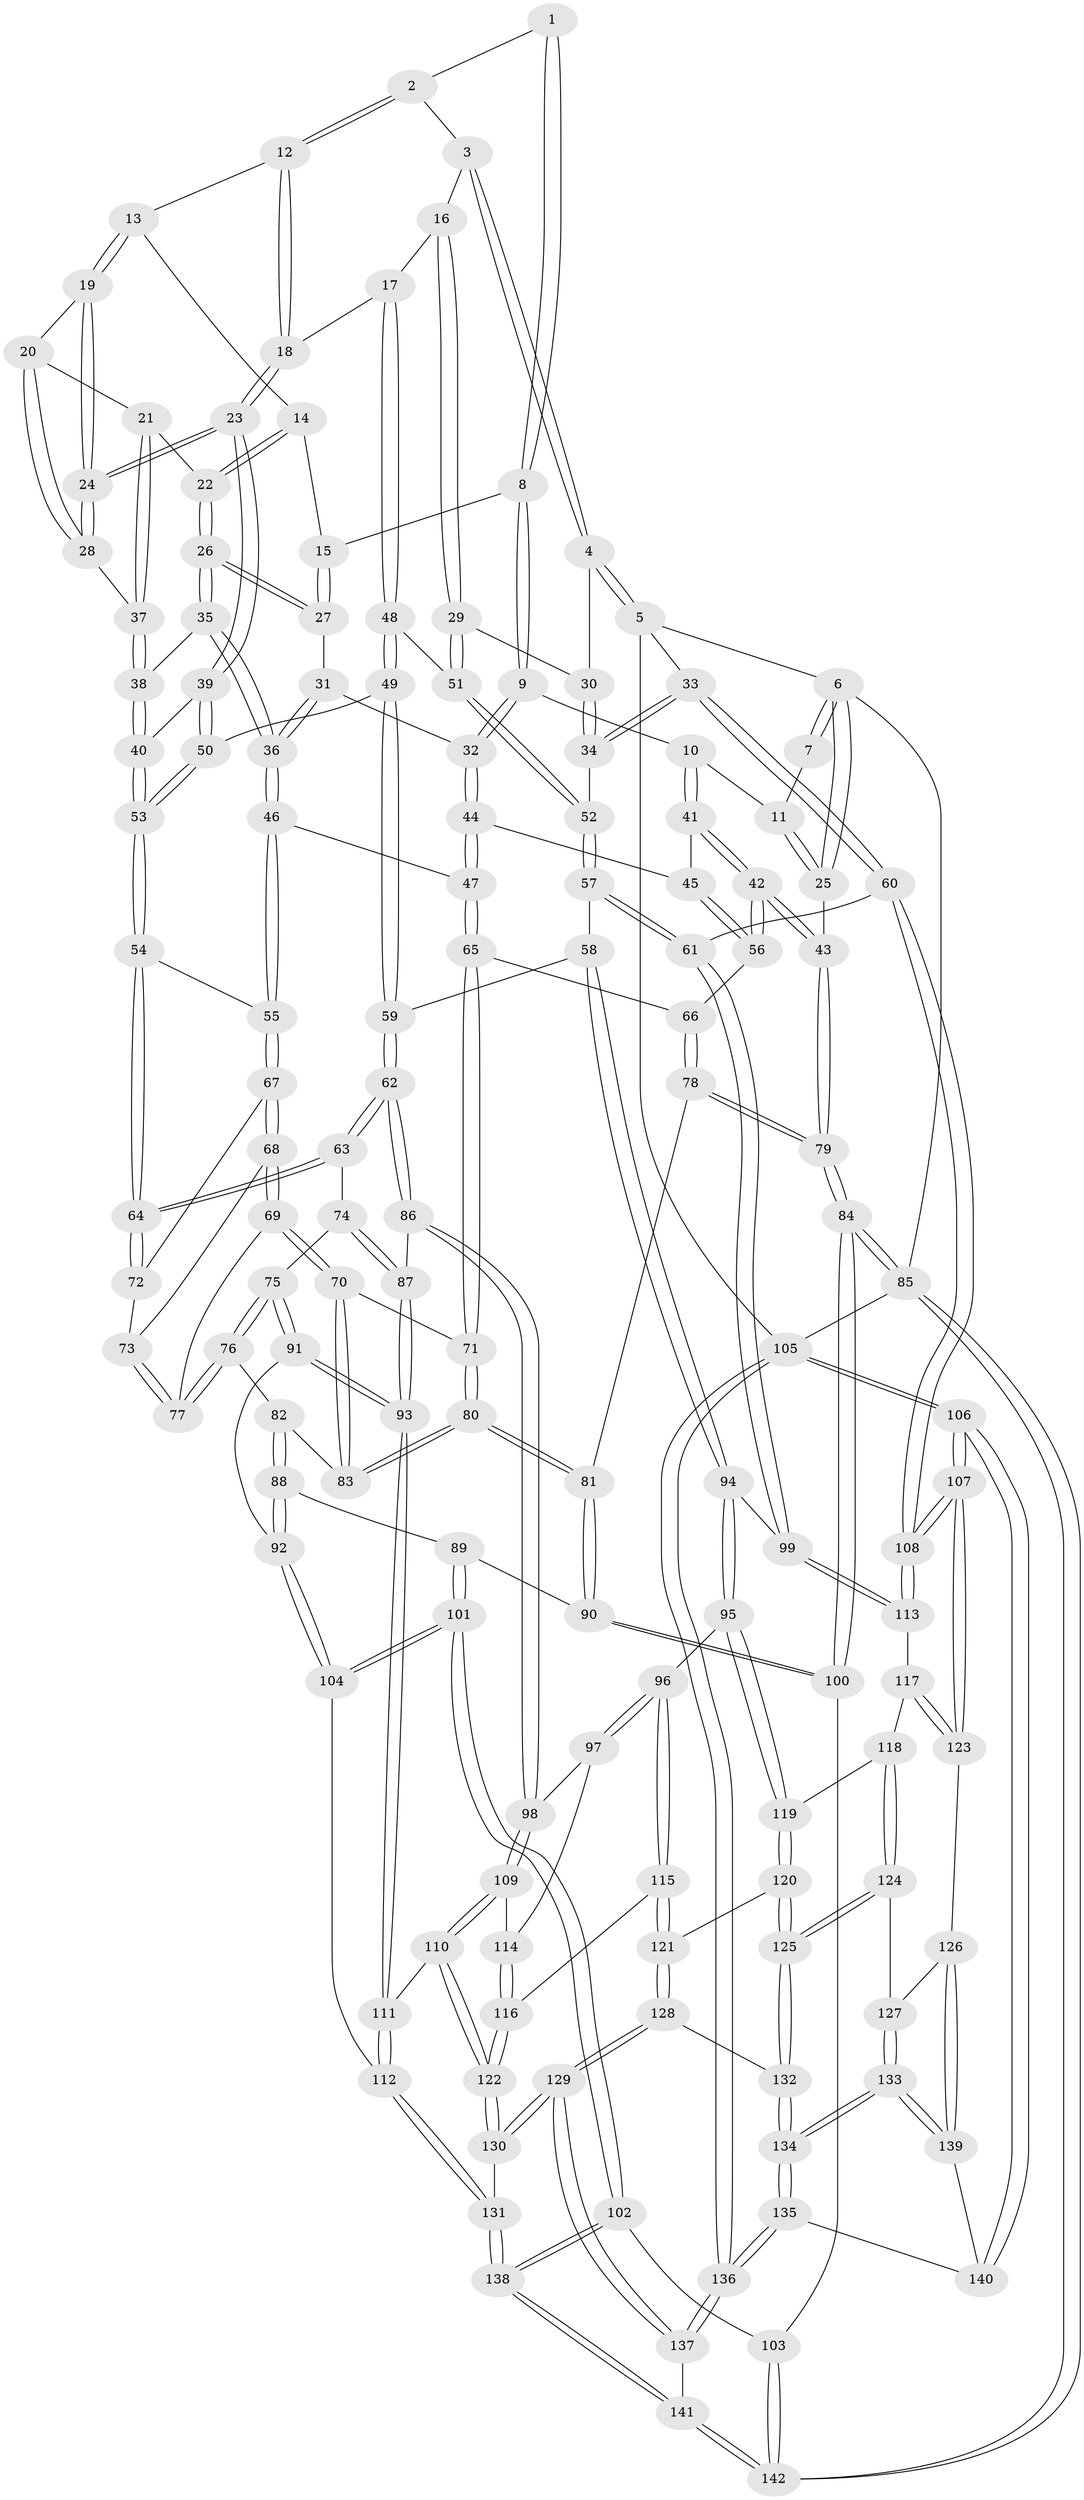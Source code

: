 // Generated by graph-tools (version 1.1) at 2025/51/03/09/25 03:51:08]
// undirected, 142 vertices, 352 edges
graph export_dot {
graph [start="1"]
  node [color=gray90,style=filled];
  1 [pos="+0.1949132901830756+0"];
  2 [pos="+0.5921948015846892+0"];
  3 [pos="+0.6708051790673915+0"];
  4 [pos="+1+0"];
  5 [pos="+1+0"];
  6 [pos="+0+0"];
  7 [pos="+0+0"];
  8 [pos="+0.21386253241612443+0"];
  9 [pos="+0.20289123963286002+0.040077643416461764"];
  10 [pos="+0.19624340406922258+0.05272578911386166"];
  11 [pos="+0.023499516195273514+0.1029096348552713"];
  12 [pos="+0.5470909902962668+0"];
  13 [pos="+0.4794942003938015+0.06559230363929242"];
  14 [pos="+0.4688070557153837+0.07174672349999904"];
  15 [pos="+0.4019759114201645+0.09299817570827698"];
  16 [pos="+0.6833887785008005+0.09468110126265253"];
  17 [pos="+0.6504625000509693+0.15650783399269258"];
  18 [pos="+0.5883226428150918+0.1529756523115275"];
  19 [pos="+0.49603375507699804+0.1029526018012111"];
  20 [pos="+0.4923356626366607+0.13457362504470033"];
  21 [pos="+0.4829702979399219+0.17560057100759466"];
  22 [pos="+0.4530030940147221+0.1782750678065922"];
  23 [pos="+0.5644936300919913+0.1698479493991987"];
  24 [pos="+0.5608002201601253+0.16924743433429315"];
  25 [pos="+0+0.23703665317707487"];
  26 [pos="+0.44485301081540607+0.18293089752827016"];
  27 [pos="+0.3961839311023099+0.14913935172643744"];
  28 [pos="+0.5274337213015295+0.17929912207057588"];
  29 [pos="+0.7985352078859927+0.1620271316199802"];
  30 [pos="+0.8687809683006138+0.08200897997507707"];
  31 [pos="+0.3824094560211582+0.16073399305090447"];
  32 [pos="+0.3321769734247653+0.1750296665627106"];
  33 [pos="+1+0.3876068978799131"];
  34 [pos="+0.938848028697959+0.2515316590914233"];
  35 [pos="+0.43544821493332325+0.24589167536235615"];
  36 [pos="+0.39932853501792537+0.26192791316480396"];
  37 [pos="+0.507169398095247+0.1869220337482109"];
  38 [pos="+0.49401992983699083+0.2618403185379225"];
  39 [pos="+0.5679386987667896+0.21390414002319413"];
  40 [pos="+0.5140274925119027+0.2786865070408044"];
  41 [pos="+0.16818419197625833+0.1763032586866561"];
  42 [pos="+0+0.2593528570728479"];
  43 [pos="+0+0.2555214170584471"];
  44 [pos="+0.32100114959310155+0.30658091371908086"];
  45 [pos="+0.17977362649598463+0.21066109707074632"];
  46 [pos="+0.33490931023191395+0.31318996830467327"];
  47 [pos="+0.3244374502481045+0.3114884278670708"];
  48 [pos="+0.6903841246194736+0.23809190619453321"];
  49 [pos="+0.6633801959034521+0.27985619945465345"];
  50 [pos="+0.6587396101894404+0.28003715294779763"];
  51 [pos="+0.7831498377915486+0.21614109653991828"];
  52 [pos="+0.8151796126883437+0.2540996899287268"];
  53 [pos="+0.5337308664261624+0.3286161113097618"];
  54 [pos="+0.5311292715522515+0.3364893148977728"];
  55 [pos="+0.3558455408697042+0.332381786972779"];
  56 [pos="+0.1161463644072186+0.35036375594364505"];
  57 [pos="+0.804435994925837+0.4609487765606768"];
  58 [pos="+0.7528972891043094+0.4786077769628056"];
  59 [pos="+0.7433605275547+0.4784277205288997"];
  60 [pos="+1+0.41565675686351633"];
  61 [pos="+0.9900530294032177+0.468598706287147"];
  62 [pos="+0.7066563927721378+0.49433402018126654"];
  63 [pos="+0.5629163630014425+0.45555586236506995"];
  64 [pos="+0.5372633234498453+0.42562188246489785"];
  65 [pos="+0.2543533399019909+0.3920013713516963"];
  66 [pos="+0.14109869291403696+0.400021123033215"];
  67 [pos="+0.3714100293218594+0.3604844602860792"];
  68 [pos="+0.3523550354922098+0.47692135062032986"];
  69 [pos="+0.34771832601458946+0.4839667448708155"];
  70 [pos="+0.3441407728887145+0.48679866828300966"];
  71 [pos="+0.27141285704207985+0.4424029560676374"];
  72 [pos="+0.44555755781092293+0.42927051331610205"];
  73 [pos="+0.44253826460060414+0.4335512228725462"];
  74 [pos="+0.5406720867250117+0.48475441658402685"];
  75 [pos="+0.4544566314165593+0.5637638417099994"];
  76 [pos="+0.4410610770484753+0.5512175417491615"];
  77 [pos="+0.424952393691096+0.4966075568141287"];
  78 [pos="+0.10928170723283745+0.4798813025768"];
  79 [pos="+0+0.5797420604509582"];
  80 [pos="+0.22421825351307018+0.5572736259069437"];
  81 [pos="+0.20751751884744543+0.5778062639861689"];
  82 [pos="+0.35387787501666723+0.5319966360388343"];
  83 [pos="+0.3429692107600487+0.5086036151714722"];
  84 [pos="+0+0.7016362784455948"];
  85 [pos="+0+1"];
  86 [pos="+0.6510063392392373+0.6117838458892839"];
  87 [pos="+0.5433598360150975+0.6427712170842884"];
  88 [pos="+0.3278691238344045+0.6202960498843758"];
  89 [pos="+0.20976171864739848+0.5845414239446811"];
  90 [pos="+0.20826890994534442+0.5820856114530016"];
  91 [pos="+0.45485193663615103+0.5894785163767465"];
  92 [pos="+0.3480800679836782+0.6425516410839159"];
  93 [pos="+0.515656436076564+0.6571107812701822"];
  94 [pos="+0.8157464225688639+0.6799357062001217"];
  95 [pos="+0.7941273597310191+0.7028733255524876"];
  96 [pos="+0.747542183147194+0.7140330862757654"];
  97 [pos="+0.7154139415708228+0.703998280374555"];
  98 [pos="+0.6616863172922322+0.6494062429200878"];
  99 [pos="+0.8969862876771733+0.691033887924285"];
  100 [pos="+0+0.7197985117675523"];
  101 [pos="+0.19173165753314153+0.7851623533641203"];
  102 [pos="+0.17715260680381426+0.7969533761537382"];
  103 [pos="+0.1290515506538112+0.8113045250701485"];
  104 [pos="+0.3558919124330104+0.759070995311043"];
  105 [pos="+1+1"];
  106 [pos="+1+0.9380969595381197"];
  107 [pos="+1+0.751807805899255"];
  108 [pos="+1+0.6791769409946481"];
  109 [pos="+0.6217681738482225+0.7363029065576726"];
  110 [pos="+0.5960507498333093+0.7794594422673731"];
  111 [pos="+0.5071557860882051+0.6929961744734443"];
  112 [pos="+0.39064289182165+0.7790163361473713"];
  113 [pos="+0.9129314935864719+0.7160419108386906"];
  114 [pos="+0.6948611506168274+0.7379830628596874"];
  115 [pos="+0.7377366735601258+0.7966388471047803"];
  116 [pos="+0.6769438937146646+0.7845216995842738"];
  117 [pos="+0.9127070713435065+0.7292334076220898"];
  118 [pos="+0.8735434684187852+0.771652062525243"];
  119 [pos="+0.8096544254186743+0.7687633900953033"];
  120 [pos="+0.8083410306925555+0.7725588566202869"];
  121 [pos="+0.7495296940800948+0.8119440286060531"];
  122 [pos="+0.6049079170680302+0.8145555860580317"];
  123 [pos="+0.9392091045020659+0.7751228072953421"];
  124 [pos="+0.863566413191175+0.8335618217691018"];
  125 [pos="+0.8395647742542734+0.8432757662943865"];
  126 [pos="+0.9450789255067732+0.8452662075235207"];
  127 [pos="+0.911728902228319+0.846103283862527"];
  128 [pos="+0.7519431264211885+0.8323730822884897"];
  129 [pos="+0.6390312909004805+1"];
  130 [pos="+0.5848608880102782+0.9056277099562533"];
  131 [pos="+0.40450575831444424+0.8116381699645314"];
  132 [pos="+0.8373622512915511+0.8457107334226058"];
  133 [pos="+0.8393440471382819+0.9726684705128706"];
  134 [pos="+0.8174187709174295+1"];
  135 [pos="+0.8095305146722835+1"];
  136 [pos="+0.7319588368889042+1"];
  137 [pos="+0.6532277187158708+1"];
  138 [pos="+0.3352983371233432+1"];
  139 [pos="+0.9469451560023822+0.8468290998786767"];
  140 [pos="+0.9949707062843832+0.8805311450899534"];
  141 [pos="+0.35092275181299615+1"];
  142 [pos="+0.1020408341200038+1"];
  1 -- 2;
  1 -- 8;
  1 -- 8;
  2 -- 3;
  2 -- 12;
  2 -- 12;
  3 -- 4;
  3 -- 4;
  3 -- 16;
  4 -- 5;
  4 -- 5;
  4 -- 30;
  5 -- 6;
  5 -- 33;
  5 -- 105;
  6 -- 7;
  6 -- 7;
  6 -- 25;
  6 -- 25;
  6 -- 85;
  7 -- 11;
  8 -- 9;
  8 -- 9;
  8 -- 15;
  9 -- 10;
  9 -- 32;
  9 -- 32;
  10 -- 11;
  10 -- 41;
  10 -- 41;
  11 -- 25;
  11 -- 25;
  12 -- 13;
  12 -- 18;
  12 -- 18;
  13 -- 14;
  13 -- 19;
  13 -- 19;
  14 -- 15;
  14 -- 22;
  14 -- 22;
  15 -- 27;
  15 -- 27;
  16 -- 17;
  16 -- 29;
  16 -- 29;
  17 -- 18;
  17 -- 48;
  17 -- 48;
  18 -- 23;
  18 -- 23;
  19 -- 20;
  19 -- 24;
  19 -- 24;
  20 -- 21;
  20 -- 28;
  20 -- 28;
  21 -- 22;
  21 -- 37;
  21 -- 37;
  22 -- 26;
  22 -- 26;
  23 -- 24;
  23 -- 24;
  23 -- 39;
  23 -- 39;
  24 -- 28;
  24 -- 28;
  25 -- 43;
  26 -- 27;
  26 -- 27;
  26 -- 35;
  26 -- 35;
  27 -- 31;
  28 -- 37;
  29 -- 30;
  29 -- 51;
  29 -- 51;
  30 -- 34;
  30 -- 34;
  31 -- 32;
  31 -- 36;
  31 -- 36;
  32 -- 44;
  32 -- 44;
  33 -- 34;
  33 -- 34;
  33 -- 60;
  33 -- 60;
  34 -- 52;
  35 -- 36;
  35 -- 36;
  35 -- 38;
  36 -- 46;
  36 -- 46;
  37 -- 38;
  37 -- 38;
  38 -- 40;
  38 -- 40;
  39 -- 40;
  39 -- 50;
  39 -- 50;
  40 -- 53;
  40 -- 53;
  41 -- 42;
  41 -- 42;
  41 -- 45;
  42 -- 43;
  42 -- 43;
  42 -- 56;
  42 -- 56;
  43 -- 79;
  43 -- 79;
  44 -- 45;
  44 -- 47;
  44 -- 47;
  45 -- 56;
  45 -- 56;
  46 -- 47;
  46 -- 55;
  46 -- 55;
  47 -- 65;
  47 -- 65;
  48 -- 49;
  48 -- 49;
  48 -- 51;
  49 -- 50;
  49 -- 59;
  49 -- 59;
  50 -- 53;
  50 -- 53;
  51 -- 52;
  51 -- 52;
  52 -- 57;
  52 -- 57;
  53 -- 54;
  53 -- 54;
  54 -- 55;
  54 -- 64;
  54 -- 64;
  55 -- 67;
  55 -- 67;
  56 -- 66;
  57 -- 58;
  57 -- 61;
  57 -- 61;
  58 -- 59;
  58 -- 94;
  58 -- 94;
  59 -- 62;
  59 -- 62;
  60 -- 61;
  60 -- 108;
  60 -- 108;
  61 -- 99;
  61 -- 99;
  62 -- 63;
  62 -- 63;
  62 -- 86;
  62 -- 86;
  63 -- 64;
  63 -- 64;
  63 -- 74;
  64 -- 72;
  64 -- 72;
  65 -- 66;
  65 -- 71;
  65 -- 71;
  66 -- 78;
  66 -- 78;
  67 -- 68;
  67 -- 68;
  67 -- 72;
  68 -- 69;
  68 -- 69;
  68 -- 73;
  69 -- 70;
  69 -- 70;
  69 -- 77;
  70 -- 71;
  70 -- 83;
  70 -- 83;
  71 -- 80;
  71 -- 80;
  72 -- 73;
  73 -- 77;
  73 -- 77;
  74 -- 75;
  74 -- 87;
  74 -- 87;
  75 -- 76;
  75 -- 76;
  75 -- 91;
  75 -- 91;
  76 -- 77;
  76 -- 77;
  76 -- 82;
  78 -- 79;
  78 -- 79;
  78 -- 81;
  79 -- 84;
  79 -- 84;
  80 -- 81;
  80 -- 81;
  80 -- 83;
  80 -- 83;
  81 -- 90;
  81 -- 90;
  82 -- 83;
  82 -- 88;
  82 -- 88;
  84 -- 85;
  84 -- 85;
  84 -- 100;
  84 -- 100;
  85 -- 142;
  85 -- 142;
  85 -- 105;
  86 -- 87;
  86 -- 98;
  86 -- 98;
  87 -- 93;
  87 -- 93;
  88 -- 89;
  88 -- 92;
  88 -- 92;
  89 -- 90;
  89 -- 101;
  89 -- 101;
  90 -- 100;
  90 -- 100;
  91 -- 92;
  91 -- 93;
  91 -- 93;
  92 -- 104;
  92 -- 104;
  93 -- 111;
  93 -- 111;
  94 -- 95;
  94 -- 95;
  94 -- 99;
  95 -- 96;
  95 -- 119;
  95 -- 119;
  96 -- 97;
  96 -- 97;
  96 -- 115;
  96 -- 115;
  97 -- 98;
  97 -- 114;
  98 -- 109;
  98 -- 109;
  99 -- 113;
  99 -- 113;
  100 -- 103;
  101 -- 102;
  101 -- 102;
  101 -- 104;
  101 -- 104;
  102 -- 103;
  102 -- 138;
  102 -- 138;
  103 -- 142;
  103 -- 142;
  104 -- 112;
  105 -- 106;
  105 -- 106;
  105 -- 136;
  105 -- 136;
  106 -- 107;
  106 -- 107;
  106 -- 140;
  106 -- 140;
  107 -- 108;
  107 -- 108;
  107 -- 123;
  107 -- 123;
  108 -- 113;
  108 -- 113;
  109 -- 110;
  109 -- 110;
  109 -- 114;
  110 -- 111;
  110 -- 122;
  110 -- 122;
  111 -- 112;
  111 -- 112;
  112 -- 131;
  112 -- 131;
  113 -- 117;
  114 -- 116;
  114 -- 116;
  115 -- 116;
  115 -- 121;
  115 -- 121;
  116 -- 122;
  116 -- 122;
  117 -- 118;
  117 -- 123;
  117 -- 123;
  118 -- 119;
  118 -- 124;
  118 -- 124;
  119 -- 120;
  119 -- 120;
  120 -- 121;
  120 -- 125;
  120 -- 125;
  121 -- 128;
  121 -- 128;
  122 -- 130;
  122 -- 130;
  123 -- 126;
  124 -- 125;
  124 -- 125;
  124 -- 127;
  125 -- 132;
  125 -- 132;
  126 -- 127;
  126 -- 139;
  126 -- 139;
  127 -- 133;
  127 -- 133;
  128 -- 129;
  128 -- 129;
  128 -- 132;
  129 -- 130;
  129 -- 130;
  129 -- 137;
  129 -- 137;
  130 -- 131;
  131 -- 138;
  131 -- 138;
  132 -- 134;
  132 -- 134;
  133 -- 134;
  133 -- 134;
  133 -- 139;
  133 -- 139;
  134 -- 135;
  134 -- 135;
  135 -- 136;
  135 -- 136;
  135 -- 140;
  136 -- 137;
  136 -- 137;
  137 -- 141;
  138 -- 141;
  138 -- 141;
  139 -- 140;
  141 -- 142;
  141 -- 142;
}
